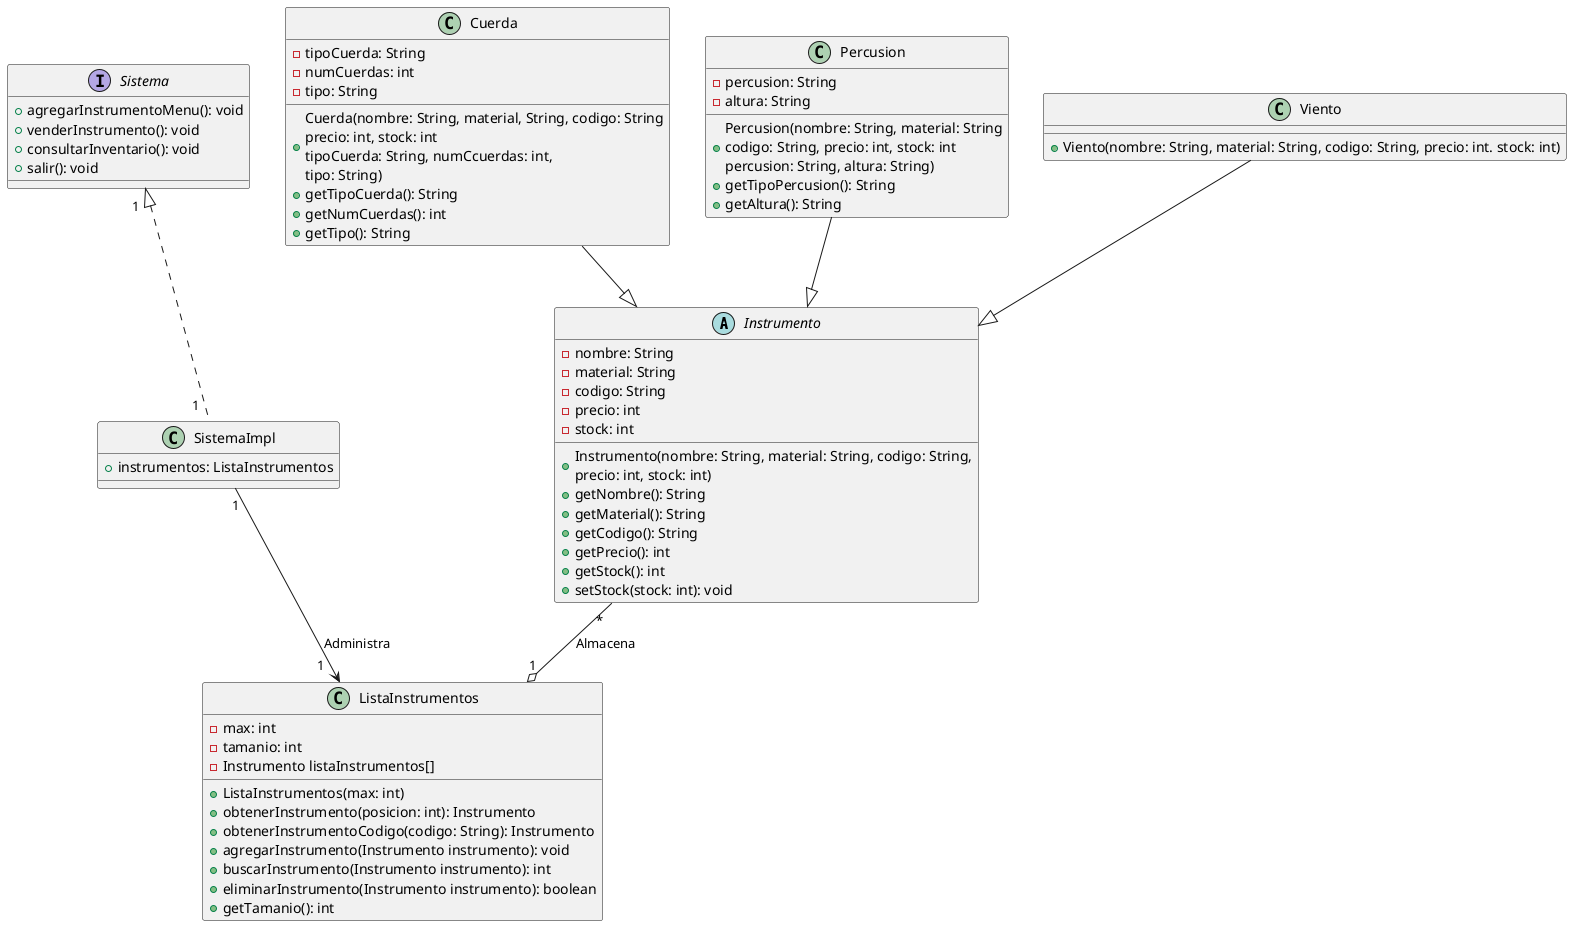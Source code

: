 @startuml
abstract Instrumento {
-{field} nombre: String
-{field} material: String
-{field} codigo: String
-{field} precio: int
-{field} stock: int
+{method} Instrumento(nombre: String, material: String, codigo: String,\nprecio: int, stock: int)
+{method} getNombre(): String
+{method} getMaterial(): String
+{method} getCodigo(): String
+{method} getPrecio(): int
+{method} getStock(): int
+{method} setStock(stock: int): void
}
class Cuerda {
-{field} tipoCuerda: String
-{field} numCuerdas: int
-{field} tipo: String
+{method} Cuerda(nombre: String, material, String, codigo: String\nprecio: int, stock: int\ntipoCuerda: String, numCcuerdas: int,\ntipo: String)
+{method} getTipoCuerda(): String
+{method} getNumCuerdas(): int
+{method} getTipo(): String
}
class Percusion {
-{field} percusion: String
-{field} altura: String
+{method} Percusion(nombre: String, material: String\ncodigo: String, precio: int, stock: int\npercusion: String, altura: String)
+{method} getTipoPercusion(): String
+{method} getAltura(): String
}
class Viento {
+{method} Viento(nombre: String, material: String, codigo: String, precio: int. stock: int)
}
class ListaInstrumentos {
-{field} max: int
-{field} tamanio: int
-{field} Instrumento listaInstrumentos[]
+{method} ListaInstrumentos(max: int)
+{method} obtenerInstrumento(posicion: int): Instrumento
+{method} obtenerInstrumentoCodigo(codigo: String): Instrumento
+{method} agregarInstrumento(Instrumento instrumento): void
+{method} buscarInstrumento(Instrumento instrumento): int
+{method} eliminarInstrumento(Instrumento instrumento): boolean
+{method} getTamanio(): int
}
interface Sistema {
+{field} agregarInstrumentoMenu(): void
+{field} venderInstrumento(): void
+{field} consultarInventario(): void
+{field} salir(): void
}
class SistemaImpl {
+{field} instrumentos: ListaInstrumentos
}
Sistema "1  " <|.. "1  " SistemaImpl
Cuerda  --|>  Instrumento
Percusion  --|>  Instrumento
Viento  --|>  Instrumento
SistemaImpl "1" --> "1   " ListaInstrumentos : Administra
Instrumento "*" --o "1" ListaInstrumentos : Almacena


@enduml